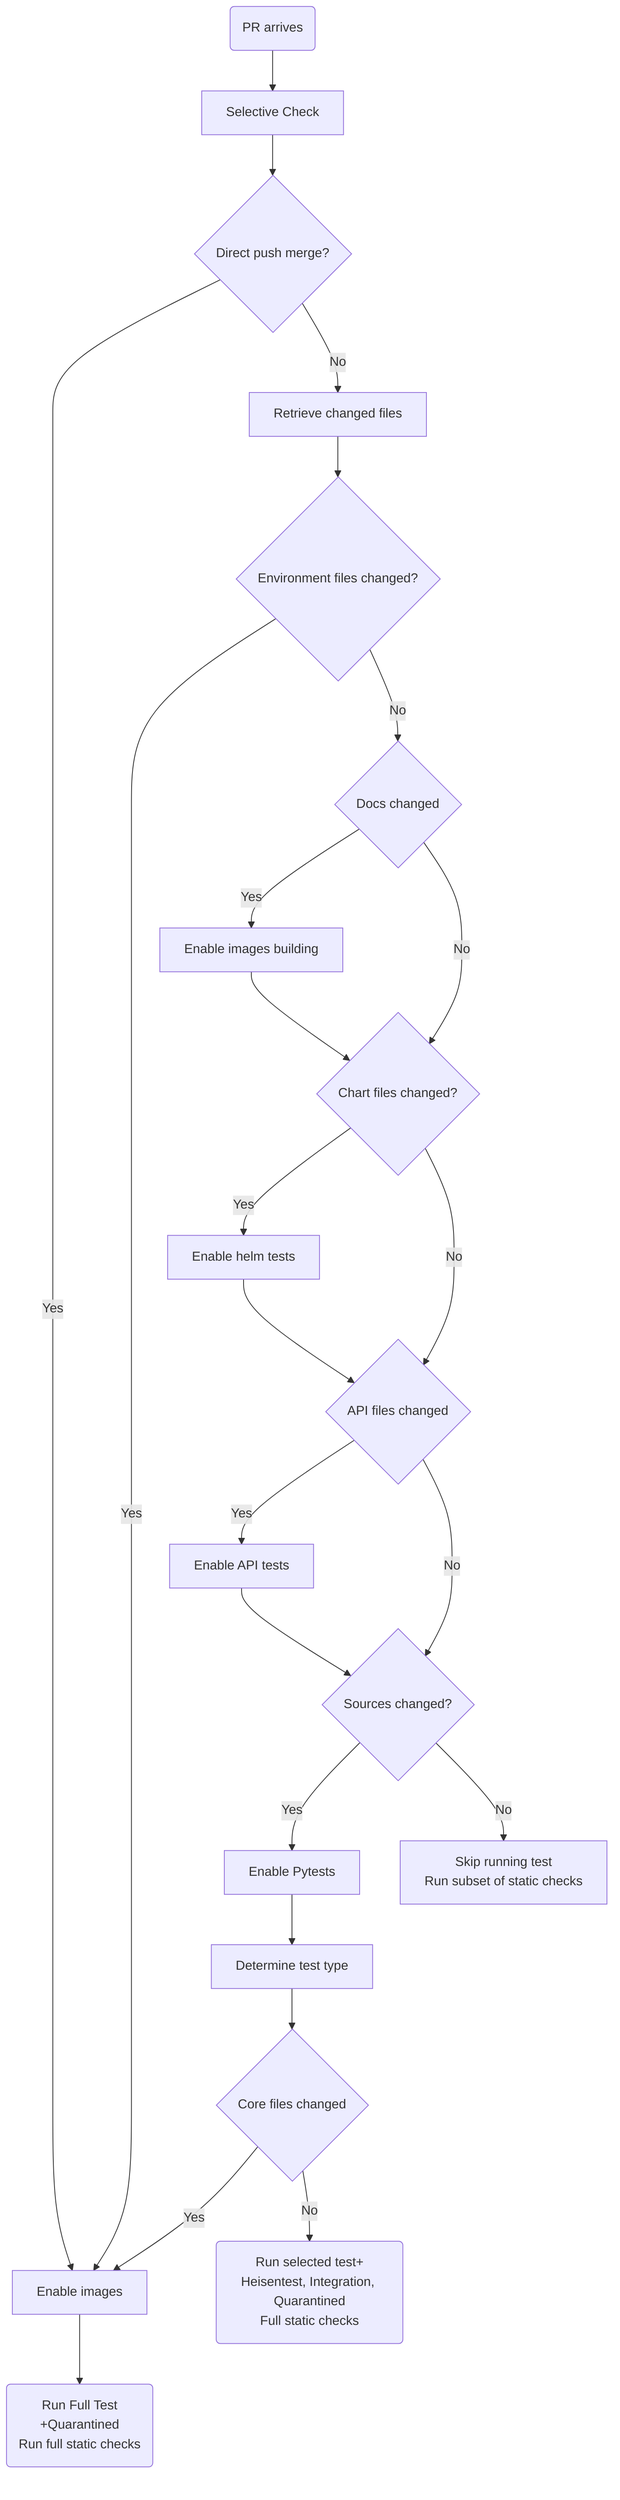 flowchart TD
A(PR arrives)-->B[Selective Check]
B-->C{Direct push merge?}
C-->|Yes| N[Enable images]
N-->D(Run Full Test<br />+Quarantined<br />Run full static checks)
C-->|No| E[Retrieve changed files]
E-->F{Environment files changed?}
F-->|Yes| N
F-->|No| G{Docs changed}
G-->|Yes| O[Enable images building]
O-->I{Chart files changed?}
G-->|No| I
I-->|Yes| P[Enable helm tests]
P-->J{API files changed}
I-->|No| J
J-->|Yes| Q[Enable API tests]
Q-->H{Sources changed?}
J-->|No| H
H-->|Yes| R[Enable Pytests]
R-->K[Determine test type]
K-->S{Core files changed}
S-->|Yes| N
S-->|No| M(Run selected test+<br />Heisentest, Integration, Quarantined<br />Full static checks)
H-->|No| L[Skip running test<br />Run subset of static checks]
